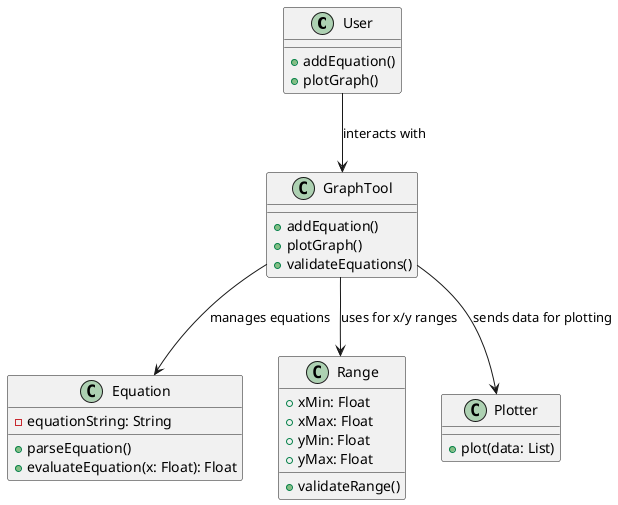 @startuml
class User {
  + addEquation()
  + plotGraph()
}

class GraphTool {
  + addEquation()
  + plotGraph()
  + validateEquations()
}

class Equation {
  - equationString: String
  + parseEquation()
  + evaluateEquation(x: Float): Float
}

class Range {
  + xMin: Float
  + xMax: Float
  + yMin: Float
  + yMax: Float
  + validateRange()
}

class Plotter {
  + plot(data: List)
}

User --> GraphTool : interacts with
GraphTool --> Equation : manages equations
GraphTool --> Range : uses for x/y ranges
GraphTool --> Plotter : sends data for plotting
@enduml
